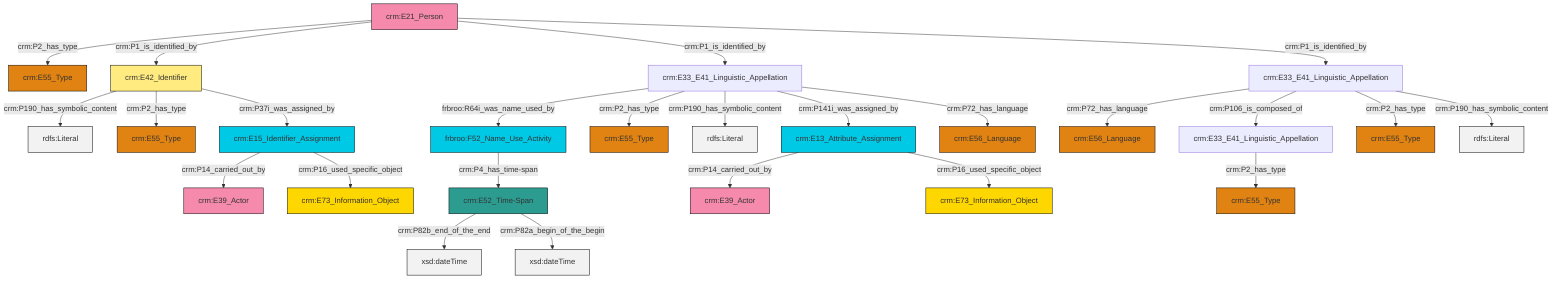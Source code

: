 graph TD
classDef Literal fill:#f2f2f2,stroke:#000000;
classDef CRM_Entity fill:#FFFFFF,stroke:#000000;
classDef Temporal_Entity fill:#00C9E6, stroke:#000000;
classDef Type fill:#E18312, stroke:#000000;
classDef Time-Span fill:#2C9C91, stroke:#000000;
classDef Appellation fill:#FFEB7F, stroke:#000000;
classDef Place fill:#008836, stroke:#000000;
classDef Persistent_Item fill:#B266B2, stroke:#000000;
classDef Conceptual_Object fill:#FFD700, stroke:#000000;
classDef Physical_Thing fill:#D2B48C, stroke:#000000;
classDef Actor fill:#f58aad, stroke:#000000;
classDef PC_Classes fill:#4ce600, stroke:#000000;
classDef Multi fill:#cccccc,stroke:#000000;

2["crm:E13_Attribute_Assignment"]:::Temporal_Entity -->|crm:P14_carried_out_by| 0["crm:E39_Actor"]:::Actor
3["crm:E21_Person"]:::Actor -->|crm:P2_has_type| 4["crm:E55_Type"]:::Type
7["crm:E33_E41_Linguistic_Appellation"]:::Default -->|frbroo:R64i_was_name_used_by| 8["frbroo:F52_Name_Use_Activity"]:::Temporal_Entity
3["crm:E21_Person"]:::Actor -->|crm:P1_is_identified_by| 9["crm:E42_Identifier"]:::Appellation
3["crm:E21_Person"]:::Actor -->|crm:P1_is_identified_by| 7["crm:E33_E41_Linguistic_Appellation"]:::Default
7["crm:E33_E41_Linguistic_Appellation"]:::Default -->|crm:P2_has_type| 15["crm:E55_Type"]:::Type
2["crm:E13_Attribute_Assignment"]:::Temporal_Entity -->|crm:P16_used_specific_object| 19["crm:E73_Information_Object"]:::Conceptual_Object
10["crm:E33_E41_Linguistic_Appellation"]:::Default -->|crm:P72_has_language| 22["crm:E56_Language"]:::Type
10["crm:E33_E41_Linguistic_Appellation"]:::Default -->|crm:P106_is_composed_of| 12["crm:E33_E41_Linguistic_Appellation"]:::Default
7["crm:E33_E41_Linguistic_Appellation"]:::Default -->|crm:P190_has_symbolic_content| 25[rdfs:Literal]:::Literal
9["crm:E42_Identifier"]:::Appellation -->|crm:P190_has_symbolic_content| 26[rdfs:Literal]:::Literal
12["crm:E33_E41_Linguistic_Appellation"]:::Default -->|crm:P2_has_type| 28["crm:E55_Type"]:::Type
9["crm:E42_Identifier"]:::Appellation -->|crm:P2_has_type| 20["crm:E55_Type"]:::Type
7["crm:E33_E41_Linguistic_Appellation"]:::Default -->|crm:P141i_was_assigned_by| 2["crm:E13_Attribute_Assignment"]:::Temporal_Entity
9["crm:E42_Identifier"]:::Appellation -->|crm:P37i_was_assigned_by| 5["crm:E15_Identifier_Assignment"]:::Temporal_Entity
10["crm:E33_E41_Linguistic_Appellation"]:::Default -->|crm:P2_has_type| 16["crm:E55_Type"]:::Type
37["crm:E52_Time-Span"]:::Time-Span -->|crm:P82b_end_of_the_end| 38[xsd:dateTime]:::Literal
5["crm:E15_Identifier_Assignment"]:::Temporal_Entity -->|crm:P14_carried_out_by| 34["crm:E39_Actor"]:::Actor
7["crm:E33_E41_Linguistic_Appellation"]:::Default -->|crm:P72_has_language| 31["crm:E56_Language"]:::Type
10["crm:E33_E41_Linguistic_Appellation"]:::Default -->|crm:P190_has_symbolic_content| 44[rdfs:Literal]:::Literal
5["crm:E15_Identifier_Assignment"]:::Temporal_Entity -->|crm:P16_used_specific_object| 23["crm:E73_Information_Object"]:::Conceptual_Object
37["crm:E52_Time-Span"]:::Time-Span -->|crm:P82a_begin_of_the_begin| 46[xsd:dateTime]:::Literal
8["frbroo:F52_Name_Use_Activity"]:::Temporal_Entity -->|crm:P4_has_time-span| 37["crm:E52_Time-Span"]:::Time-Span
3["crm:E21_Person"]:::Actor -->|crm:P1_is_identified_by| 10["crm:E33_E41_Linguistic_Appellation"]:::Default